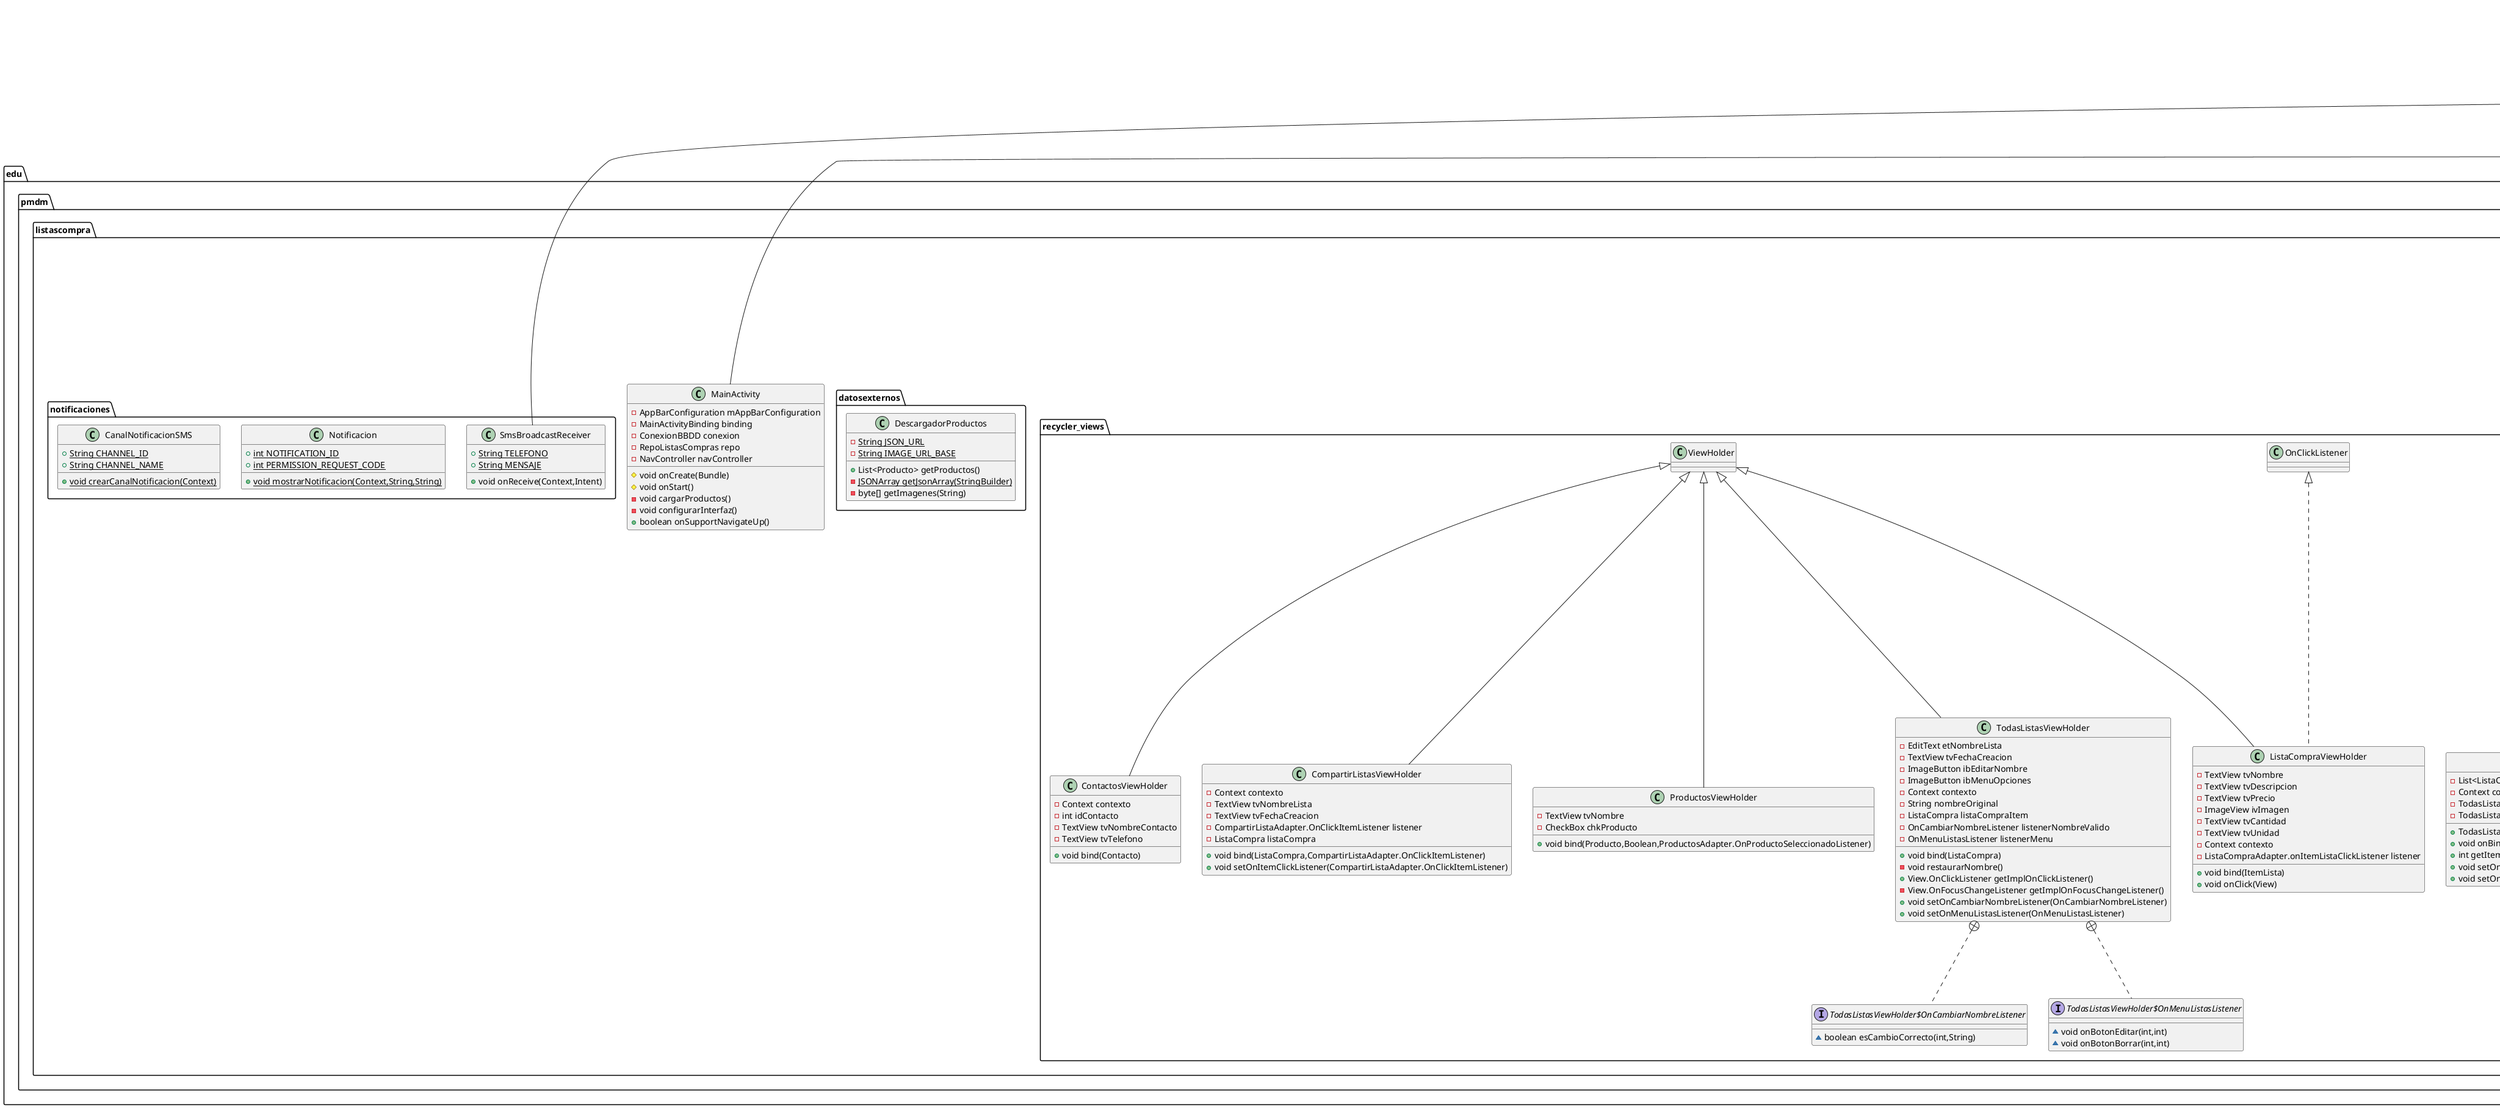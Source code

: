 @startuml
class edu.pmdm.listascompra.gestores.GestorPermisos {
- Context context
- Activity activity
- Fragment fragment
- PermisosCallback callback
- ActivityResultLauncher<String[]> permisosLauncher
- void setupLauncher()
+ void comprobarResultadosPermisos(String[],PermisosCallback)
- void manejarResultadosPermisos(Map<String,Boolean>)
- String[] getPermisosDenegados(String[])
}


interface edu.pmdm.listascompra.gestores.GestorPermisos$PermisosCallback {
~ void onPermisosConcedidos()
~ void onPermisosDenegados(String[])
}

class edu.pmdm.listascompra.basedatos.ContratoCompra {
+ {static} String NOMBRE_BBDD
+ {static} int VERSION_BBDD
}

class edu.pmdm.listascompra.basedatos.ContratoCompra$Productos {
+ {static} String NOMBRE_TABLA
+ {static} String NOMBRE_PRODUCTO
+ {static} String DESCRIPCION_PRODUCTO
+ {static} String IMAGEN_PRODUCTO
+ {static} String PRECIO_PRODUCTO
+ {static} String VECES_COMPRADO
+ {static} String CREAR_TABLA
+ {static} String BORRAR_TABLA
}

class edu.pmdm.listascompra.basedatos.ContratoCompra$ListasCompra {
+ {static} String NOMBRE_TABLA
+ {static} String NOMBRE_LISTA
+ {static} String FECHA_LISTA
+ {static} String CREAR_TABLA
+ {static} String BORRAR_TABLA
}

class edu.pmdm.listascompra.basedatos.ContratoCompra$DetalleLista {
+ {static} String NOMBRE_TABLA
+ {static} String ID_LISTA
+ {static} String ID_PRODUCTO
+ {static} String CANTIDAD
+ {static} String UNIDAD
+ {static} String CREAR_TABLA
+ {static} String BORRAR_TABLA
}

class edu.pmdm.listascompra.ui.nueva_lista.NuevaListaFragment {
- FragmentNuevaListaBinding binding
- EditText etNombreLista
- Button btnCrearLista
- NuevaListaViewModel viewModel
- RepoListasCompras repo
- String nombreLista
+ View onCreateView(LayoutInflater,ViewGroup,Bundle)
+ void onViewCreated(View,Bundle)
- void comprobarNombreLista(Callback<Boolean>)
- void crearLista(View)
+ void onStop()
+ void onDestroyView()
}


interface edu.pmdm.listascompra.ui.nueva_lista.NuevaListaFragment$Callback {
~ void onResult(T)
}

class edu.pmdm.listascompra.ui.compartir_lista.CompartirListaFragment {
- FragmentCompartirListaBinding binding
- RepoListasCompras repo
- List<Contacto> listaContactos
- RecyclerView rvContactos
- {static} String[] PERMISOS_COMPARTIR
+ {static} String ID_CONTACTO
+ {static} String NOMBRE_CONTACTO
+ {static} String TELEFONO_CONTACTO
- boolean modoDegradadoCompartir
- ActivityResultLauncher<String[]> permisosLauncher
+ View onCreateView(LayoutInflater,ViewGroup,Bundle)
+ void onViewCreated(View,Bundle)
+ void onDestroyView()
- void solicitarPermisos()
- void obtenerContactos()
}


class edu.pmdm.listascompra.modelo.Contacto {
- int id
- String nombre
- String telefono
+ int getId()
+ void setId(int)
+ String getNombre()
+ void setNombre(String)
+ String getTelefono()
+ void setTelefono(String)
+ String toString()
}


class edu.pmdm.listascompra.basedatos.ConexionBBDD {
- Context contexto
- {static} ConexionBBDD conexion
+ {static} ConexionBBDD getInstance(Context)
+ void onCreate(SQLiteDatabase)
+ void onUpgrade(SQLiteDatabase,int,int)
+ void borrarTablas()
+ void eliminarBaseDeDatos()
}


class edu.pmdm.listascompra.ui.crear_producto.CrearProductoViewModel {
}
class edu.pmdm.listascompra.gestores.GestorNumeros {
+ {static} int stringAInt(String)
+ {static} long stringALong(String)
+ {static} double stringADouble(String)
+ {static} String intAString(int)
+ {static} String longAString(long)
+ {static} String doubleAString(double)
+ {static} void main(String[])
}

class edu.pmdm.listascompra.basedatos.RepoListasCompras {
- ConexionBBDD conexion
- Context contexto
- {static} String TAG
+ long insertarProducto(Producto)
+ boolean hayProductos()
+ Producto getProducto(int)
+ List<Producto> getProductos()
+ void incrementarVeces(long)
+ void decrementarVeces(long)
+ boolean existeProductoNombre(String)
+ long insertarLista(String)
+ boolean existeNombreLista(String)
+ int cambiarNombreLista(int,String)
+ List<ListaCompra> getListas()
+ int eliminarLista(int)
+ long insertarDetalleLista(long,long,Double,String)
+ List<ItemLista> getDetalleLista(int)
+ void eliminarDetalleLista(int,int)
+ void modificarDetalleLista(int,int,Double,String)
}


class edu.pmdm.listascompra.gestores.GestorFechas {
+ {static} String PATRON_UTC
+ {static} java.util.Date toDate(java.sql.Date)
+ {static} java.sql.Date toSQLDate(java.util.Date)
+ {static} String toString(java.util.Date,String)
+ {static} java.util.Date toDate(String,String)
+ {static} String toLocalTimeString(java.util.Date,String)
+ {static} java.util.Date toLocalfromUTC(String)
}


class edu.pmdm.listascompra.recycler_views.ContactosAdapter {
- List<Contacto> listaContactos
- Context contexto
- onContactoLongClickListener listener
+ ContactosViewHolder onCreateViewHolder(ViewGroup,int)
+ void onBindViewHolder(ContactosViewHolder,int)
+ int getItemCount()
+ void setOnLongClickListener(onContactoLongClickListener)
}


interface edu.pmdm.listascompra.recycler_views.ContactosAdapter$onContactoLongClickListener {
~ void onContactoLongClick(int,Contacto)
}

class edu.pmdm.listascompra.dialogos.DialogoFecha {
~ OnFechaSeleccionada listener
+ Dialog onCreateDialog(Bundle)
+ void onDateSet(DatePicker,int,int,int)
+ void setOnFechaSeleccionada(OnFechaSeleccionada)
}


interface edu.pmdm.listascompra.dialogos.DialogoFecha$OnFechaSeleccionada {
+ void onResultadoFecha(GregorianCalendar)
}

class edu.pmdm.listascompra.ui.nueva_lista.NuevaListaActivity {
- String nombreLista
- RecyclerView rvListaCompra
- List<Producto> productos
- List<ItemLista> listaCompra
- List<ItemLista> listaOriginal
- Set<Integer> productosSeleccionados
- RepoListasCompras repo
- FloatingActionButton fab
- ListaCompraAdapter listaCompraAdapter
- ActivityNuevaListaBinding binding
- boolean modoEdicion
- int idLista
- OnBackPressedCallback onBackPressedCallback
# void onCreate(Bundle)
- void cargarProductos()
- void cargarDetallesLista(int)
- void mostrarDialogoProductos()
+ boolean onOptionsItemSelected(MenuItem)
- void guardarYsalir()
- void modificarLista()
- void guardarLista()
+ void mostrarDialogCantidad(ItemLista,int)
}


class edu.pmdm.listascompra.datosexternos.DescargadorProductos {
- {static} String JSON_URL
- {static} String IMAGE_URL_BASE
+ List<Producto> getProductos()
- {static} JSONArray getJsonArray(StringBuilder)
- byte[] getImagenes(String)
}


class edu.pmdm.listascompra.MainActivity {
- AppBarConfiguration mAppBarConfiguration
- MainActivityBinding binding
- ConexionBBDD conexion
- RepoListasCompras repo
- NavController navController
# void onCreate(Bundle)
# void onStart()
- void cargarProductos()
- void configurarInterfaz()
+ boolean onSupportNavigateUp()
}


class edu.pmdm.listascompra.ui.crear_producto.CrearProductoFragment {
- CrearProductoViewModel viewModel
- FragmentCrearProductoBinding binding
- Bitmap imagenSeleccionada
- ActivityResultLauncher<Intent> eleccionImagen
- RepoListasCompras repo
+ View onCreateView(LayoutInflater,ViewGroup,Bundle)
+ void onViewCreated(View,Bundle)
- void guardarProducto(View)
- void seleccionarImagen()
- void resetearCampos()
+ void onDestroyView()
}


class edu.pmdm.listascompra.notificaciones.SmsBroadcastReceiver {
+ {static} String TELEFONO
+ {static} String MENSAJE
+ void onReceive(Context,Intent)
}


class edu.pmdm.listascompra.gestores.Info {
+ {static} void mostrarNombre(Context,View)
}

class edu.pmdm.listascompra.recycler_views.ProductosAdapter {
- List<Producto> productos
- Set<Integer> productosSeleccionados
- OnProductoSeleccionadoListener listener
+ ProductosViewHolder onCreateViewHolder(ViewGroup,int)
+ void onBindViewHolder(ProductosViewHolder,int)
+ int getItemCount()
+ void setProductos(List<Producto>)
}


interface edu.pmdm.listascompra.recycler_views.ProductosAdapter$OnProductoSeleccionadoListener {
~ void onProductoSeleccionado(Producto,boolean)
}

class edu.pmdm.listascompra.gestores.GestorImagenes {
- {static} String TAG
+ {static} Bitmap obtenerImagenDesdeUri(Context,Uri)
+ {static} byte[] convertBitmapToBytes(Bitmap)
}


class edu.pmdm.listascompra.ui.consultar_listas.ConsultarListasViewModel {
- MutableLiveData<List<ListaCompra>> listasCompra
+ void setListasCompra(List<ListaCompra>)
+ LiveData<List<ListaCompra>> getListasCompra()
}


class edu.pmdm.listascompra.dialogos.DialogoHora {
~ OnHoraSeleccionada listener
+ Dialog onCreateDialog(Bundle)
+ void onTimeSet(TimePicker,int,int)
+ void setOnHoraSeleccionada(OnHoraSeleccionada)
}


interface edu.pmdm.listascompra.dialogos.DialogoHora$OnHoraSeleccionada {
+ void onResultadoHora(GregorianCalendar)
}

class edu.pmdm.listascompra.modelo.ListaCompra {
- int id
- String nombre
- Date fecha
- List<ItemLista> items
- String patronEntrada
- String patronSalida
+ int getId()
+ void setId(int)
+ String getNombre()
+ void setNombre(String)
+ Date getFecha()
+ void setFecha(Date)
+ String getFechaString(String)
+ List<ItemLista> getItems()
+ void setItems(List<ItemLista>)
+ String toString()
}


class edu.pmdm.listascompra.recycler_views.ListaCompraViewHolder {
- TextView tvNombre
- TextView tvDescripcion
- TextView tvPrecio
- ImageView ivImagen
- TextView tvCantidad
- TextView tvUnidad
- Context contexto
- ListaCompraAdapter.onItemListaClickListener listener
+ void bind(ItemLista)
+ void onClick(View)
}


class edu.pmdm.listascompra.dialogos.DialogFragmentProductos {
- List<Producto> productos
- Set<Integer> productosSeleccionados
- ProductosAdapter.OnProductoSeleccionadoListener listener
+ Dialog onCreateDialog(Bundle)
+ void setOnProductoSeleccionadoListener(ProductosAdapter.OnProductoSeleccionadoListener)
}


class edu.pmdm.listascompra.recycler_views.ListaCompraAdapter {
- List<ItemLista> listaCompra
- Context contexto
- onItemListaClickListener listener
+ ListaCompraViewHolder onCreateViewHolder(ViewGroup,int)
+ void onBindViewHolder(ListaCompraViewHolder,int)
+ int getItemCount()
}


interface edu.pmdm.listascompra.recycler_views.ListaCompraAdapter$onItemListaClickListener {
~ void onItemListaClick(int)
}

class edu.pmdm.listascompra.ui.compartir_lista.CompartirListaViewModel {
- MutableLiveData<List<ListaCompra>> listasCompra
+ void setListasCompra(List<ListaCompra>)
+ LiveData<List<ListaCompra>> getListasCompra()
}


class edu.pmdm.listascompra.modelo.Producto {
- int id
- String nombre
- String descripcion
- String nombreImagen
- double precio
- byte[] imagenBlob
- int vecesComprado
+ int getVecesComprado()
+ void setVecesComprado(int)
+ int getId()
+ void setId(int)
+ String getNombre()
+ void setNombre(String)
+ String getDescripcion()
+ void setDescripcion(String)
+ String getNombreImagen()
+ void setNombreImagen(String)
+ double getPrecio()
+ void setPrecio(double)
+ byte[] getImagenBlob()
+ void setImagenBlob(byte[])
+ String toString()
}


class edu.pmdm.listascompra.recycler_views.CompartirListaAdapter {
- Context contexto
- List<ListaCompra> listas
- OnClickItemListener listener
+ CompartirListasViewHolder onCreateViewHolder(ViewGroup,int)
+ void onBindViewHolder(CompartirListasViewHolder,int)
+ int getItemCount()
+ void setOnItemClickListener(OnClickItemListener)
}


interface edu.pmdm.listascompra.recycler_views.CompartirListaAdapter$OnClickItemListener {
~ void onItemClick(int,ListaCompra)
}

class edu.pmdm.listascompra.ui.consultar_listas.ConsultarListasFragment {
- FragmentConsultarListasBinding binding
- RecyclerView rvListasCompra
- RepoListasCompras repo
- List<ListaCompra> listas
- TodasListasAdapter adapter
- ConsultarListasViewModel viewModel
+ void onCreate(Bundle)
+ View onCreateView(LayoutInflater,ViewGroup,Bundle)
+ void onViewCreated(View,Bundle)
- TodasListasViewHolder.OnCambiarNombreListener getImplOnCambiarNombreListener()
+ void onDestroyView()
}


class edu.pmdm.listascompra.basedatos.ConsultarContactos {
- Context contexto
- {static} ContentResolver contentResolver
- {static} List<Contacto> listaContactos
+ {static} List<Contacto> getListaContactos(Context)
+ {static} Contacto getContacto(Context,int)
}


class edu.pmdm.listascompra.recycler_views.ProductosViewHolder {
- TextView tvNombre
- CheckBox chkProducto
+ void bind(Producto,Boolean,ProductosAdapter.OnProductoSeleccionadoListener)
}


class edu.pmdm.listascompra.modelo.ItemLista {
- Producto producto
- Double cantidad
- String unidad
+ Producto getProducto()
+ Double getCantidad()
+ void setCantidad(Double)
+ void setProducto(Producto)
+ String getUnidad()
+ void setUnidad(String)
+ boolean haSidoModificado(ItemLista)
+ String toString()
}


class edu.pmdm.listascompra.notificaciones.Notificacion {
+ {static} int NOTIFICATION_ID
+ {static} int PERMISSION_REQUEST_CODE
+ {static} void mostrarNotificacion(Context,String,String)
}


class edu.pmdm.listascompra.recycler_views.TodasListasViewHolder {
- EditText etNombreLista
- TextView tvFechaCreacion
- ImageButton ibEditarNombre
- ImageButton ibMenuOpciones
- Context contexto
- String nombreOriginal
- ListaCompra listaCompraItem
- OnCambiarNombreListener listenerNombreValido
- OnMenuListasListener listenerMenu
+ void bind(ListaCompra)
- void restaurarNombre()
+ View.OnClickListener getImplOnClickListener()
- View.OnFocusChangeListener getImplOnFocusChangeListener()
+ void setOnCambiarNombreListener(OnCambiarNombreListener)
+ void setOnMenuListasListener(OnMenuListasListener)
}


interface edu.pmdm.listascompra.recycler_views.TodasListasViewHolder$OnCambiarNombreListener {
~ boolean esCambioCorrecto(int,String)
}

interface edu.pmdm.listascompra.recycler_views.TodasListasViewHolder$OnMenuListasListener {
~ void onBotonEditar(int,int)
~ void onBotonBorrar(int,int)
}

class edu.pmdm.listascompra.dialogos.DialogFragmentCantidad {
- EditText etCantidad
- ImageButton ibMenos
- ChipGroup chipGroup
- Chip cpLitros
- View dialogView
- ItemLista item
- int posicion
- onItemChangedListener listener
+ Dialog onCreateDialog(Bundle)
- void setupReferencias()
- void setupListeners()
- void updateUnidad(Chip)
- void disminuirCantidad()
- void aumentarCantidad()
+ void onDismiss(DialogInterface)
}


interface edu.pmdm.listascompra.dialogos.DialogFragmentCantidad$onItemChangedListener {
+ void onItemChanged(ItemLista,int)
}

class edu.pmdm.listascompra.ui.compartir_lista.CompartirListaActivity {
- RecyclerView rvListasCompra
- List<ListaCompra> listas
- RepoListasCompras repo
- ActivityCompartirListaBinding binding
- CompartirListaViewModel viewModel
- ListaCompra listaSeleccionada
- Contacto contactoSeleccionado
# void onCreate(Bundle)
- CompartirListaAdapter.OnClickItemListener getImplListenerClick()
- void mostrarDialogExitoSMS(String)
- void getContactoSeleccionado()
- void getListaCompra()
- void gestionarToolbar()
+ boolean onOptionsItemSelected(MenuItem)
}


class edu.pmdm.listascompra.recycler_views.ContactosViewHolder {
- Context contexto
- int idContacto
- TextView tvNombreContacto
- TextView tvTelefono
+ void bind(Contacto)
}


class edu.pmdm.listascompra.ui.nueva_lista.NuevaListaViewModel {
- MutableLiveData<String> mText
+ LiveData<String> getText()
+ void setText(String)
}


class edu.pmdm.listascompra.recycler_views.CompartirListasViewHolder {
- Context contexto
- TextView tvNombreLista
- TextView tvFechaCreacion
- CompartirListaAdapter.OnClickItemListener listener
- ListaCompra listaCompra
+ void bind(ListaCompra,CompartirListaAdapter.OnClickItemListener)
+ void setOnItemClickListener(CompartirListaAdapter.OnClickItemListener)
}


class edu.pmdm.listascompra.notificaciones.CanalNotificacionSMS {
+ {static} String CHANNEL_ID
+ {static} String CHANNEL_NAME
+ {static} void crearCanalNotificacion(Context)
}


class edu.pmdm.listascompra.dialogos.DialogFragmentEnviarSMS {
- {static} String ARG_LISTA
- ListaCompra lista
- Contacto contacto
- CheckBox chkProgramar
- EditText etFechaSMS
- Button btnEnviarSMS
- ImageButton ibCalendar
- OnSmsEnviadoListener listener
- String mensajeSMS
- Context contexto
- GregorianCalendar fechaElegida
- GregorianCalendar horaElegida
+ {static} DialogFragmentEnviarSMS newInstance(Contacto,ListaCompra)
+ Dialog onCreateDialog(Bundle)
- void configurarVistas()
- void programarEnvioSMS()
- void enviarSMS(String)
- String contruirMensaje()
+ Contacto getContacto()
+ void setContacto(Contacto)
+ ListaCompra getLista()
+ void setLista(ListaCompra)
- void configurarCheckBoxProgramar()
- void configurarBotonFecha()
- void configurarBotonHora()
- void configurarBotonEnviar()
- DialogoHora.OnHoraSeleccionada getImplListenerHora()
- DialogoFecha.OnFechaSeleccionada getImplListenerFecha()
+ void setOnSmsEnviadoListener(OnSmsEnviadoListener)
}


interface edu.pmdm.listascompra.dialogos.DialogFragmentEnviarSMS$OnSmsEnviadoListener {
~ void onSmsEnviadoExito(String)
~ void onSmsErrorEnvio(String)
~ void onSmsProgramadoExito(String)
~ void onSmsErrorProgramado(String)
}

class edu.pmdm.listascompra.recycler_views.TodasListasAdapter {
- List<ListaCompra> listas
- Context contexto
- TodasListasViewHolder.OnCambiarNombreListener listenerNombreValido
- TodasListasViewHolder.OnMenuListasListener listenerMenu
+ TodasListasViewHolder onCreateViewHolder(ViewGroup,int)
+ void onBindViewHolder(TodasListasViewHolder,int)
+ int getItemCount()
+ void setOnCambiarNombreListener(TodasListasViewHolder.OnCambiarNombreListener)
+ void setOnMenuListasListener(TodasListasViewHolder.OnMenuListasListener)
}




edu.pmdm.listascompra.gestores.GestorPermisos +.. edu.pmdm.listascompra.gestores.GestorPermisos$PermisosCallback
edu.pmdm.listascompra.basedatos.ContratoCompra +.. edu.pmdm.listascompra.basedatos.ContratoCompra$Productos
edu.pmdm.listascompra.basedatos.BaseColumns <|.. edu.pmdm.listascompra.basedatos.ContratoCompra$Productos
edu.pmdm.listascompra.basedatos.ContratoCompra +.. edu.pmdm.listascompra.basedatos.ContratoCompra$ListasCompra
edu.pmdm.listascompra.basedatos.BaseColumns <|.. edu.pmdm.listascompra.basedatos.ContratoCompra$ListasCompra
edu.pmdm.listascompra.basedatos.ContratoCompra +.. edu.pmdm.listascompra.basedatos.ContratoCompra$DetalleLista
edu.pmdm.listascompra.basedatos.BaseColumns <|.. edu.pmdm.listascompra.basedatos.ContratoCompra$DetalleLista
androidx.fragment.app.Fragment <|-- edu.pmdm.listascompra.ui.nueva_lista.NuevaListaFragment
edu.pmdm.listascompra.ui.nueva_lista.NuevaListaFragment +.. edu.pmdm.listascompra.ui.nueva_lista.NuevaListaFragment$Callback
androidx.fragment.app.Fragment <|-- edu.pmdm.listascompra.ui.compartir_lista.CompartirListaFragment
android.database.sqlite.SQLiteOpenHelper <|-- edu.pmdm.listascompra.basedatos.ConexionBBDD
androidx.lifecycle.ViewModel <|-- edu.pmdm.listascompra.ui.crear_producto.CrearProductoViewModel
edu.pmdm.listascompra.recycler_views.Adapter <|-- edu.pmdm.listascompra.recycler_views.ContactosAdapter
edu.pmdm.listascompra.recycler_views.ContactosAdapter +.. edu.pmdm.listascompra.recycler_views.ContactosAdapter$onContactoLongClickListener
edu.pmdm.listascompra.dialogos.OnDateSetListener <|.. edu.pmdm.listascompra.dialogos.DialogoFecha
androidx.fragment.app.DialogFragment <|-- edu.pmdm.listascompra.dialogos.DialogoFecha
edu.pmdm.listascompra.dialogos.DialogoFecha +.. edu.pmdm.listascompra.dialogos.DialogoFecha$OnFechaSeleccionada
androidx.appcompat.app.AppCompatActivity <|-- edu.pmdm.listascompra.ui.nueva_lista.NuevaListaActivity
androidx.appcompat.app.AppCompatActivity <|-- edu.pmdm.listascompra.MainActivity
androidx.fragment.app.Fragment <|-- edu.pmdm.listascompra.ui.crear_producto.CrearProductoFragment
android.content.BroadcastReceiver <|-- edu.pmdm.listascompra.notificaciones.SmsBroadcastReceiver
edu.pmdm.listascompra.recycler_views.Adapter <|-- edu.pmdm.listascompra.recycler_views.ProductosAdapter
edu.pmdm.listascompra.recycler_views.ProductosAdapter +.. edu.pmdm.listascompra.recycler_views.ProductosAdapter$OnProductoSeleccionadoListener
androidx.lifecycle.ViewModel <|-- edu.pmdm.listascompra.ui.consultar_listas.ConsultarListasViewModel
edu.pmdm.listascompra.dialogos.OnTimeSetListener <|.. edu.pmdm.listascompra.dialogos.DialogoHora
androidx.fragment.app.DialogFragment <|-- edu.pmdm.listascompra.dialogos.DialogoHora
edu.pmdm.listascompra.dialogos.DialogoHora +.. edu.pmdm.listascompra.dialogos.DialogoHora$OnHoraSeleccionada
edu.pmdm.listascompra.recycler_views.OnClickListener <|.. edu.pmdm.listascompra.recycler_views.ListaCompraViewHolder
edu.pmdm.listascompra.recycler_views.ViewHolder <|-- edu.pmdm.listascompra.recycler_views.ListaCompraViewHolder
androidx.fragment.app.DialogFragment <|-- edu.pmdm.listascompra.dialogos.DialogFragmentProductos
edu.pmdm.listascompra.recycler_views.Adapter <|-- edu.pmdm.listascompra.recycler_views.ListaCompraAdapter
edu.pmdm.listascompra.recycler_views.ListaCompraAdapter +.. edu.pmdm.listascompra.recycler_views.ListaCompraAdapter$onItemListaClickListener
androidx.lifecycle.ViewModel <|-- edu.pmdm.listascompra.ui.compartir_lista.CompartirListaViewModel
edu.pmdm.listascompra.recycler_views.Adapter <|-- edu.pmdm.listascompra.recycler_views.CompartirListaAdapter
edu.pmdm.listascompra.recycler_views.CompartirListaAdapter +.. edu.pmdm.listascompra.recycler_views.CompartirListaAdapter$OnClickItemListener
androidx.fragment.app.Fragment <|-- edu.pmdm.listascompra.ui.consultar_listas.ConsultarListasFragment
edu.pmdm.listascompra.recycler_views.ViewHolder <|-- edu.pmdm.listascompra.recycler_views.ProductosViewHolder
edu.pmdm.listascompra.recycler_views.ViewHolder <|-- edu.pmdm.listascompra.recycler_views.TodasListasViewHolder
edu.pmdm.listascompra.recycler_views.TodasListasViewHolder +.. edu.pmdm.listascompra.recycler_views.TodasListasViewHolder$OnCambiarNombreListener
edu.pmdm.listascompra.recycler_views.TodasListasViewHolder +.. edu.pmdm.listascompra.recycler_views.TodasListasViewHolder$OnMenuListasListener
androidx.fragment.app.DialogFragment <|-- edu.pmdm.listascompra.dialogos.DialogFragmentCantidad
edu.pmdm.listascompra.dialogos.DialogFragmentCantidad +.. edu.pmdm.listascompra.dialogos.DialogFragmentCantidad$onItemChangedListener
androidx.appcompat.app.AppCompatActivity <|-- edu.pmdm.listascompra.ui.compartir_lista.CompartirListaActivity
edu.pmdm.listascompra.recycler_views.ViewHolder <|-- edu.pmdm.listascompra.recycler_views.ContactosViewHolder
androidx.lifecycle.ViewModel <|-- edu.pmdm.listascompra.ui.nueva_lista.NuevaListaViewModel
edu.pmdm.listascompra.recycler_views.ViewHolder <|-- edu.pmdm.listascompra.recycler_views.CompartirListasViewHolder
androidx.fragment.app.DialogFragment <|-- edu.pmdm.listascompra.dialogos.DialogFragmentEnviarSMS
edu.pmdm.listascompra.dialogos.DialogFragmentEnviarSMS +.. edu.pmdm.listascompra.dialogos.DialogFragmentEnviarSMS$OnSmsEnviadoListener
edu.pmdm.listascompra.recycler_views.Adapter <|-- edu.pmdm.listascompra.recycler_views.TodasListasAdapter
@enduml